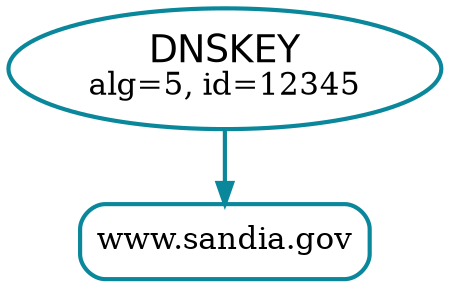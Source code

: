 digraph {
	graph [rankdir="BT"]
	b [label=<<FONT POINT-SIZE="18" FACE="Helvetica">DNSKEY</FONT><BR/><FONT POINT-SIZE="15">alg=5, id=12345</FONT>>, penwidth="2.0", color="#0a879a"]
	/*b [label=<<FONT POINT-SIZE="18" FACE="Helvetica">DNSKEY</FONT>>, penwidth="2.0", color="#0a879a"]*/
	c [label="www.sandia.gov", fontsize="15", shape="rectangle", style="rounded", penwidth="2.0", color="#0a879a"]
  c -> b [color="#0a879a", dir="back", penwidth="2.0"]
}
